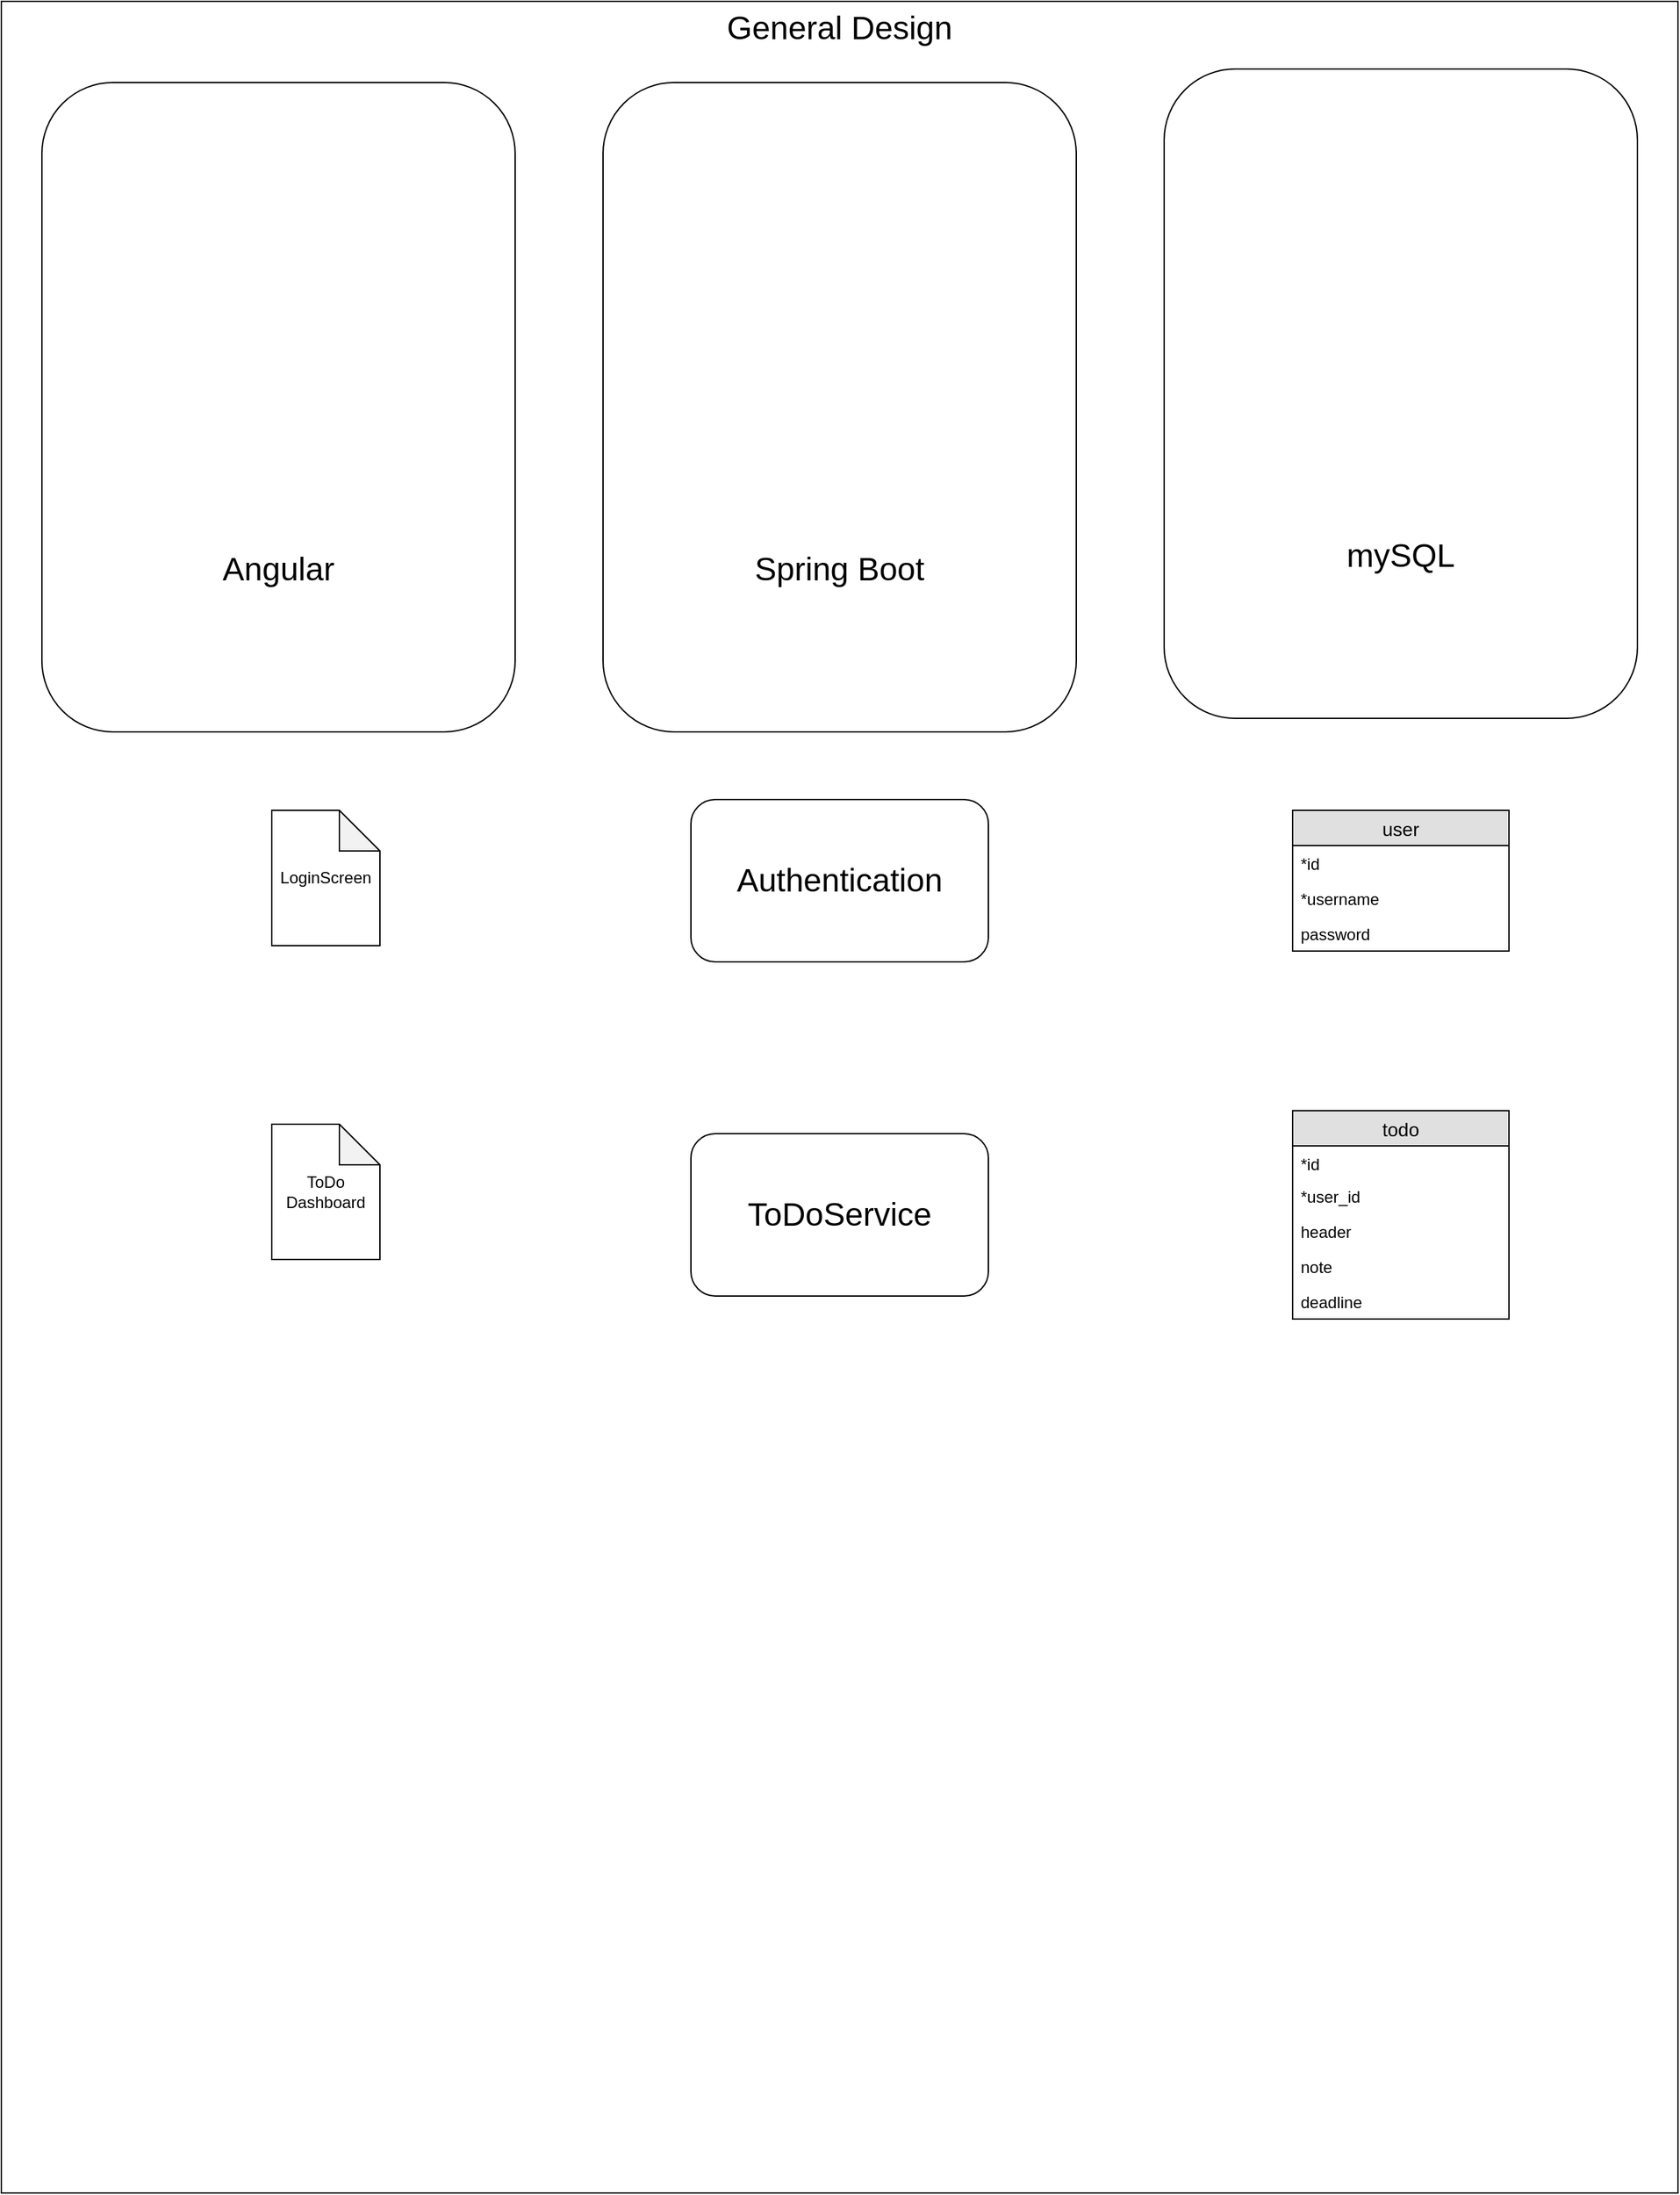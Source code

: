 <mxfile version="12.6.6" type="device"><diagram id="HmJj3j6KR-M9bB_tP2zS" name="Page-1"><mxGraphModel dx="2426" dy="876" grid="1" gridSize="10" guides="1" tooltips="1" connect="1" arrows="1" fold="1" page="1" pageScale="1" pageWidth="850" pageHeight="1100" math="0" shadow="0"><root><mxCell id="0"/><mxCell id="1" parent="0"/><mxCell id="fakA8_E35CTdKOcULogw-1" value="" style="rounded=0;whiteSpace=wrap;html=1;" vertex="1" parent="1"><mxGeometry x="80" y="40" width="1240" height="1620" as="geometry"/></mxCell><mxCell id="fakA8_E35CTdKOcULogw-2" value="" style="rounded=1;whiteSpace=wrap;html=1;" vertex="1" parent="1"><mxGeometry x="110" y="100" width="350" height="480" as="geometry"/></mxCell><mxCell id="fakA8_E35CTdKOcULogw-3" value="&lt;font style=&quot;font-size: 24px&quot;&gt;General Design&lt;/font&gt;" style="text;html=1;strokeColor=none;fillColor=none;align=center;verticalAlign=middle;whiteSpace=wrap;rounded=0;" vertex="1" parent="1"><mxGeometry x="555" y="50" width="290" height="20" as="geometry"/></mxCell><mxCell id="fakA8_E35CTdKOcULogw-4" value="" style="shape=image;verticalLabelPosition=bottom;labelBackgroundColor=#ffffff;verticalAlign=top;aspect=fixed;imageAspect=0;image=https://upload.wikimedia.org/wikipedia/commons/thumb/c/cf/Angular_full_color_logo.svg/1200px-Angular_full_color_logo.svg.png;" vertex="1" parent="1"><mxGeometry x="145" y="120" width="280" height="280" as="geometry"/></mxCell><mxCell id="fakA8_E35CTdKOcULogw-5" value="&lt;font style=&quot;font-size: 24px&quot;&gt;Angular&lt;/font&gt;" style="text;html=1;strokeColor=none;fillColor=none;align=center;verticalAlign=middle;whiteSpace=wrap;rounded=0;" vertex="1" parent="1"><mxGeometry x="140" y="450" width="290" height="20" as="geometry"/></mxCell><mxCell id="fakA8_E35CTdKOcULogw-13" value="" style="rounded=1;whiteSpace=wrap;html=1;" vertex="1" parent="1"><mxGeometry x="525" y="100" width="350" height="480" as="geometry"/></mxCell><mxCell id="fakA8_E35CTdKOcULogw-15" value="&lt;font style=&quot;font-size: 24px&quot;&gt;Spring Boot&lt;/font&gt;" style="text;html=1;strokeColor=none;fillColor=none;align=center;verticalAlign=middle;whiteSpace=wrap;rounded=0;" vertex="1" parent="1"><mxGeometry x="555" y="450" width="290" height="20" as="geometry"/></mxCell><mxCell id="fakA8_E35CTdKOcULogw-16" value="" style="rounded=1;whiteSpace=wrap;html=1;" vertex="1" parent="1"><mxGeometry x="940" y="90" width="350" height="480" as="geometry"/></mxCell><mxCell id="fakA8_E35CTdKOcULogw-18" value="&lt;span style=&quot;font-size: 24px&quot;&gt;mySQL&lt;/span&gt;" style="text;html=1;strokeColor=none;fillColor=none;align=center;verticalAlign=middle;whiteSpace=wrap;rounded=0;" vertex="1" parent="1"><mxGeometry x="970" y="440" width="290" height="20" as="geometry"/></mxCell><mxCell id="fakA8_E35CTdKOcULogw-19" value="" style="shape=image;verticalLabelPosition=bottom;labelBackgroundColor=#ffffff;verticalAlign=top;aspect=fixed;imageAspect=0;image=https://i1.wp.com/e4developer.com/wp-content/uploads/2018/01/spring-boot.png?resize=600%2C315&amp;ssl=1;" vertex="1" parent="1"><mxGeometry x="550" y="181.25" width="300" height="157.5" as="geometry"/></mxCell><mxCell id="fakA8_E35CTdKOcULogw-20" value="" style="shape=image;verticalLabelPosition=bottom;labelBackgroundColor=#ffffff;verticalAlign=top;aspect=fixed;imageAspect=0;image=https://upload.wikimedia.org/wikipedia/en/thumb/6/62/MySQL.svg/1200px-MySQL.svg.png;" vertex="1" parent="1"><mxGeometry x="980" y="181.25" width="270" height="139.16" as="geometry"/></mxCell><mxCell id="fakA8_E35CTdKOcULogw-22" value="user" style="swimlane;fontStyle=0;childLayout=stackLayout;horizontal=1;startSize=26;fillColor=#e0e0e0;horizontalStack=0;resizeParent=1;resizeParentMax=0;resizeLast=0;collapsible=1;marginBottom=0;swimlaneFillColor=#ffffff;align=center;fontSize=14;" vertex="1" parent="1"><mxGeometry x="1035" y="638" width="160" height="104" as="geometry"/></mxCell><mxCell id="fakA8_E35CTdKOcULogw-23" value="*id" style="text;strokeColor=none;fillColor=none;spacingLeft=4;spacingRight=4;overflow=hidden;rotatable=0;points=[[0,0.5],[1,0.5]];portConstraint=eastwest;fontSize=12;" vertex="1" parent="fakA8_E35CTdKOcULogw-22"><mxGeometry y="26" width="160" height="26" as="geometry"/></mxCell><mxCell id="fakA8_E35CTdKOcULogw-24" value="*username" style="text;strokeColor=none;fillColor=none;spacingLeft=4;spacingRight=4;overflow=hidden;rotatable=0;points=[[0,0.5],[1,0.5]];portConstraint=eastwest;fontSize=12;" vertex="1" parent="fakA8_E35CTdKOcULogw-22"><mxGeometry y="52" width="160" height="26" as="geometry"/></mxCell><mxCell id="fakA8_E35CTdKOcULogw-25" value="password" style="text;strokeColor=none;fillColor=none;spacingLeft=4;spacingRight=4;overflow=hidden;rotatable=0;points=[[0,0.5],[1,0.5]];portConstraint=eastwest;fontSize=12;" vertex="1" parent="fakA8_E35CTdKOcULogw-22"><mxGeometry y="78" width="160" height="26" as="geometry"/></mxCell><mxCell id="fakA8_E35CTdKOcULogw-26" value="todo" style="swimlane;fontStyle=0;childLayout=stackLayout;horizontal=1;startSize=26;fillColor=#e0e0e0;horizontalStack=0;resizeParent=1;resizeParentMax=0;resizeLast=0;collapsible=1;marginBottom=0;swimlaneFillColor=#ffffff;align=center;fontSize=14;" vertex="1" parent="1"><mxGeometry x="1035" y="860" width="160" height="154" as="geometry"><mxRectangle x="410" y="844" width="60" height="26" as="alternateBounds"/></mxGeometry></mxCell><mxCell id="fakA8_E35CTdKOcULogw-27" value="*id" style="text;strokeColor=none;fillColor=none;spacingLeft=4;spacingRight=4;overflow=hidden;rotatable=0;points=[[0,0.5],[1,0.5]];portConstraint=eastwest;fontSize=12;" vertex="1" parent="fakA8_E35CTdKOcULogw-26"><mxGeometry y="26" width="160" height="24" as="geometry"/></mxCell><mxCell id="fakA8_E35CTdKOcULogw-28" value="*user_id" style="text;strokeColor=none;fillColor=none;spacingLeft=4;spacingRight=4;overflow=hidden;rotatable=0;points=[[0,0.5],[1,0.5]];portConstraint=eastwest;fontSize=12;" vertex="1" parent="fakA8_E35CTdKOcULogw-26"><mxGeometry y="50" width="160" height="26" as="geometry"/></mxCell><mxCell id="fakA8_E35CTdKOcULogw-29" value="header" style="text;strokeColor=none;fillColor=none;spacingLeft=4;spacingRight=4;overflow=hidden;rotatable=0;points=[[0,0.5],[1,0.5]];portConstraint=eastwest;fontSize=12;" vertex="1" parent="fakA8_E35CTdKOcULogw-26"><mxGeometry y="76" width="160" height="26" as="geometry"/></mxCell><mxCell id="fakA8_E35CTdKOcULogw-31" value="note" style="text;strokeColor=none;fillColor=none;spacingLeft=4;spacingRight=4;overflow=hidden;rotatable=0;points=[[0,0.5],[1,0.5]];portConstraint=eastwest;fontSize=12;" vertex="1" parent="fakA8_E35CTdKOcULogw-26"><mxGeometry y="102" width="160" height="26" as="geometry"/></mxCell><mxCell id="fakA8_E35CTdKOcULogw-32" value="deadline" style="text;strokeColor=none;fillColor=none;spacingLeft=4;spacingRight=4;overflow=hidden;rotatable=0;points=[[0,0.5],[1,0.5]];portConstraint=eastwest;fontSize=12;" vertex="1" parent="fakA8_E35CTdKOcULogw-26"><mxGeometry y="128" width="160" height="26" as="geometry"/></mxCell><mxCell id="fakA8_E35CTdKOcULogw-34" value="&lt;font style=&quot;font-size: 24px&quot;&gt;Authentication&lt;/font&gt;" style="rounded=1;whiteSpace=wrap;html=1;" vertex="1" parent="1"><mxGeometry x="590" y="630" width="220" height="120" as="geometry"/></mxCell><mxCell id="fakA8_E35CTdKOcULogw-35" value="&lt;span style=&quot;font-size: 24px&quot;&gt;ToDoService&lt;/span&gt;" style="rounded=1;whiteSpace=wrap;html=1;" vertex="1" parent="1"><mxGeometry x="590" y="877" width="220" height="120" as="geometry"/></mxCell><mxCell id="fakA8_E35CTdKOcULogw-36" value="LoginScreen" style="shape=note;whiteSpace=wrap;html=1;backgroundOutline=1;darkOpacity=0.05;" vertex="1" parent="1"><mxGeometry x="280" y="638" width="80" height="100" as="geometry"/></mxCell><mxCell id="fakA8_E35CTdKOcULogw-37" value="ToDo Dashboard" style="shape=note;whiteSpace=wrap;html=1;backgroundOutline=1;darkOpacity=0.05;" vertex="1" parent="1"><mxGeometry x="280" y="870" width="80" height="100" as="geometry"/></mxCell></root></mxGraphModel></diagram></mxfile>